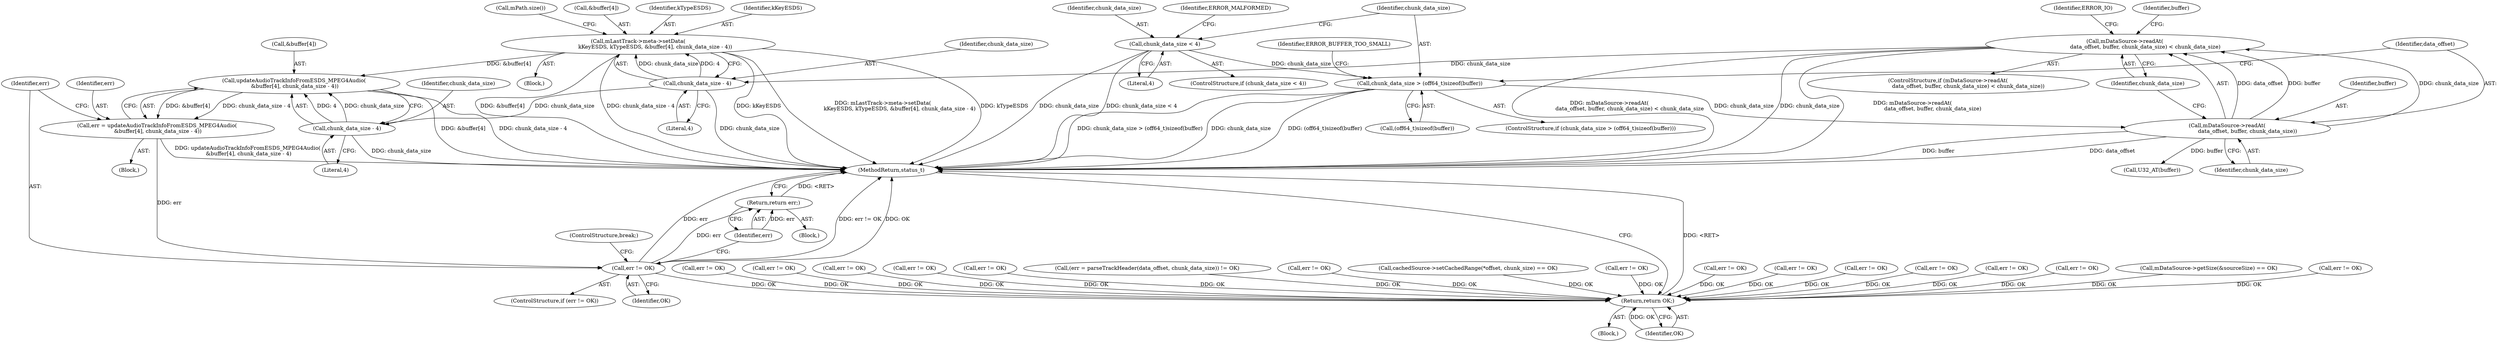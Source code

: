 digraph "0_Android_463a6f807e187828442949d1924e143cf07778c6@array" {
"1002120" [label="(Call,updateAudioTrackInfoFromESDS_MPEG4Audio(\n &buffer[4], chunk_data_size - 4))"];
"1002090" [label="(Call,mLastTrack->meta->setData(\n                    kKeyESDS, kTypeESDS, &buffer[4], chunk_data_size - 4))"];
"1002097" [label="(Call,chunk_data_size - 4)"];
"1002073" [label="(Call,mDataSource->readAt(\n                        data_offset, buffer, chunk_data_size) < chunk_data_size)"];
"1002074" [label="(Call,mDataSource->readAt(\n                        data_offset, buffer, chunk_data_size))"];
"1002063" [label="(Call,chunk_data_size > (off64_t)sizeof(buffer))"];
"1002055" [label="(Call,chunk_data_size < 4)"];
"1002125" [label="(Call,chunk_data_size - 4)"];
"1002118" [label="(Call,err = updateAudioTrackInfoFromESDS_MPEG4Audio(\n &buffer[4], chunk_data_size - 4))"];
"1002129" [label="(Call,err != OK)"];
"1002133" [label="(Return,return err;)"];
"1002909" [label="(Return,return OK;)"];
"1000493" [label="(Call,err != OK)"];
"1002130" [label="(Identifier,err)"];
"1002909" [label="(Return,return OK;)"];
"1002092" [label="(Identifier,kTypeESDS)"];
"1002090" [label="(Call,mLastTrack->meta->setData(\n                    kKeyESDS, kTypeESDS, &buffer[4], chunk_data_size - 4))"];
"1002091" [label="(Identifier,kKeyESDS)"];
"1002063" [label="(Call,chunk_data_size > (off64_t)sizeof(buffer))"];
"1002055" [label="(Call,chunk_data_size < 4)"];
"1002103" [label="(Call,mPath.size())"];
"1002859" [label="(Call,err != OK)"];
"1001973" [label="(Call,err != OK)"];
"1001992" [label="(Call,err != OK)"];
"1002099" [label="(Literal,4)"];
"1002065" [label="(Call,(off64_t)sizeof(buffer))"];
"1002076" [label="(Identifier,buffer)"];
"1002064" [label="(Identifier,chunk_data_size)"];
"1002093" [label="(Call,&buffer[4])"];
"1002072" [label="(ControlStructure,if (mDataSource->readAt(\n                        data_offset, buffer, chunk_data_size) < chunk_data_size))"];
"1002126" [label="(Identifier,chunk_data_size)"];
"1002071" [label="(Identifier,ERROR_BUFFER_TOO_SMALL)"];
"1002121" [label="(Call,&buffer[4])"];
"1002098" [label="(Identifier,chunk_data_size)"];
"1002125" [label="(Call,chunk_data_size - 4)"];
"1002057" [label="(Literal,4)"];
"1000565" [label="(Call,err != OK)"];
"1002116" [label="(Block,)"];
"1001791" [label="(Call,err != OK)"];
"1002135" [label="(ControlStructure,break;)"];
"1000191" [label="(Call,mDataSource->getSize(&sourceSize) == OK)"];
"1002120" [label="(Call,updateAudioTrackInfoFromESDS_MPEG4Audio(\n &buffer[4], chunk_data_size - 4))"];
"1002118" [label="(Call,err = updateAudioTrackInfoFromESDS_MPEG4Audio(\n &buffer[4], chunk_data_size - 4))"];
"1002133" [label="(Return,return err;)"];
"1001824" [label="(Call,err != OK)"];
"1002054" [label="(ControlStructure,if (chunk_data_size < 4))"];
"1002127" [label="(Literal,4)"];
"1001475" [label="(Call,err != OK)"];
"1002081" [label="(Identifier,ERROR_IO)"];
"1002074" [label="(Call,mDataSource->readAt(\n                        data_offset, buffer, chunk_data_size))"];
"1001744" [label="(Call,err != OK)"];
"1002330" [label="(Call,err != OK)"];
"1002295" [label="(Call,err != OK)"];
"1002049" [label="(Block,)"];
"1000106" [label="(Block,)"];
"1001772" [label="(Call,err != OK)"];
"1002078" [label="(Identifier,chunk_data_size)"];
"1002073" [label="(Call,mDataSource->readAt(\n                        data_offset, buffer, chunk_data_size) < chunk_data_size)"];
"1002084" [label="(Call,U32_AT(buffer))"];
"1002075" [label="(Identifier,data_offset)"];
"1002911" [label="(MethodReturn,status_t)"];
"1000988" [label="(Call,(err = parseTrackHeader(data_offset, chunk_data_size)) != OK)"];
"1001954" [label="(Call,err != OK)"];
"1002128" [label="(ControlStructure,if (err != OK))"];
"1002085" [label="(Identifier,buffer)"];
"1002910" [label="(Identifier,OK)"];
"1002056" [label="(Identifier,chunk_data_size)"];
"1002097" [label="(Call,chunk_data_size - 4)"];
"1002131" [label="(Identifier,OK)"];
"1002134" [label="(Identifier,err)"];
"1000394" [label="(Call,cachedSource->setCachedRange(*offset, chunk_size) == OK)"];
"1002132" [label="(Block,)"];
"1002062" [label="(ControlStructure,if (chunk_data_size > (off64_t)sizeof(buffer)))"];
"1002077" [label="(Identifier,chunk_data_size)"];
"1001610" [label="(Call,err != OK)"];
"1002060" [label="(Identifier,ERROR_MALFORMED)"];
"1002119" [label="(Identifier,err)"];
"1002129" [label="(Call,err != OK)"];
"1002120" -> "1002118"  [label="AST: "];
"1002120" -> "1002125"  [label="CFG: "];
"1002121" -> "1002120"  [label="AST: "];
"1002125" -> "1002120"  [label="AST: "];
"1002118" -> "1002120"  [label="CFG: "];
"1002120" -> "1002911"  [label="DDG: &buffer[4]"];
"1002120" -> "1002911"  [label="DDG: chunk_data_size - 4"];
"1002120" -> "1002118"  [label="DDG: &buffer[4]"];
"1002120" -> "1002118"  [label="DDG: chunk_data_size - 4"];
"1002090" -> "1002120"  [label="DDG: &buffer[4]"];
"1002125" -> "1002120"  [label="DDG: chunk_data_size"];
"1002125" -> "1002120"  [label="DDG: 4"];
"1002090" -> "1002049"  [label="AST: "];
"1002090" -> "1002097"  [label="CFG: "];
"1002091" -> "1002090"  [label="AST: "];
"1002092" -> "1002090"  [label="AST: "];
"1002093" -> "1002090"  [label="AST: "];
"1002097" -> "1002090"  [label="AST: "];
"1002103" -> "1002090"  [label="CFG: "];
"1002090" -> "1002911"  [label="DDG: chunk_data_size - 4"];
"1002090" -> "1002911"  [label="DDG: kKeyESDS"];
"1002090" -> "1002911"  [label="DDG: mLastTrack->meta->setData(\n                    kKeyESDS, kTypeESDS, &buffer[4], chunk_data_size - 4)"];
"1002090" -> "1002911"  [label="DDG: kTypeESDS"];
"1002090" -> "1002911"  [label="DDG: &buffer[4]"];
"1002097" -> "1002090"  [label="DDG: chunk_data_size"];
"1002097" -> "1002090"  [label="DDG: 4"];
"1002097" -> "1002099"  [label="CFG: "];
"1002098" -> "1002097"  [label="AST: "];
"1002099" -> "1002097"  [label="AST: "];
"1002097" -> "1002911"  [label="DDG: chunk_data_size"];
"1002073" -> "1002097"  [label="DDG: chunk_data_size"];
"1002097" -> "1002125"  [label="DDG: chunk_data_size"];
"1002073" -> "1002072"  [label="AST: "];
"1002073" -> "1002078"  [label="CFG: "];
"1002074" -> "1002073"  [label="AST: "];
"1002078" -> "1002073"  [label="AST: "];
"1002081" -> "1002073"  [label="CFG: "];
"1002085" -> "1002073"  [label="CFG: "];
"1002073" -> "1002911"  [label="DDG: mDataSource->readAt(\n                        data_offset, buffer, chunk_data_size) < chunk_data_size"];
"1002073" -> "1002911"  [label="DDG: chunk_data_size"];
"1002073" -> "1002911"  [label="DDG: mDataSource->readAt(\n                        data_offset, buffer, chunk_data_size)"];
"1002074" -> "1002073"  [label="DDG: data_offset"];
"1002074" -> "1002073"  [label="DDG: buffer"];
"1002074" -> "1002073"  [label="DDG: chunk_data_size"];
"1002074" -> "1002077"  [label="CFG: "];
"1002075" -> "1002074"  [label="AST: "];
"1002076" -> "1002074"  [label="AST: "];
"1002077" -> "1002074"  [label="AST: "];
"1002078" -> "1002074"  [label="CFG: "];
"1002074" -> "1002911"  [label="DDG: data_offset"];
"1002074" -> "1002911"  [label="DDG: buffer"];
"1002063" -> "1002074"  [label="DDG: chunk_data_size"];
"1002074" -> "1002084"  [label="DDG: buffer"];
"1002063" -> "1002062"  [label="AST: "];
"1002063" -> "1002065"  [label="CFG: "];
"1002064" -> "1002063"  [label="AST: "];
"1002065" -> "1002063"  [label="AST: "];
"1002071" -> "1002063"  [label="CFG: "];
"1002075" -> "1002063"  [label="CFG: "];
"1002063" -> "1002911"  [label="DDG: (off64_t)sizeof(buffer)"];
"1002063" -> "1002911"  [label="DDG: chunk_data_size > (off64_t)sizeof(buffer)"];
"1002063" -> "1002911"  [label="DDG: chunk_data_size"];
"1002055" -> "1002063"  [label="DDG: chunk_data_size"];
"1002055" -> "1002054"  [label="AST: "];
"1002055" -> "1002057"  [label="CFG: "];
"1002056" -> "1002055"  [label="AST: "];
"1002057" -> "1002055"  [label="AST: "];
"1002060" -> "1002055"  [label="CFG: "];
"1002064" -> "1002055"  [label="CFG: "];
"1002055" -> "1002911"  [label="DDG: chunk_data_size < 4"];
"1002055" -> "1002911"  [label="DDG: chunk_data_size"];
"1002125" -> "1002127"  [label="CFG: "];
"1002126" -> "1002125"  [label="AST: "];
"1002127" -> "1002125"  [label="AST: "];
"1002125" -> "1002911"  [label="DDG: chunk_data_size"];
"1002118" -> "1002116"  [label="AST: "];
"1002119" -> "1002118"  [label="AST: "];
"1002130" -> "1002118"  [label="CFG: "];
"1002118" -> "1002911"  [label="DDG: updateAudioTrackInfoFromESDS_MPEG4Audio(\n &buffer[4], chunk_data_size - 4)"];
"1002118" -> "1002129"  [label="DDG: err"];
"1002129" -> "1002128"  [label="AST: "];
"1002129" -> "1002131"  [label="CFG: "];
"1002130" -> "1002129"  [label="AST: "];
"1002131" -> "1002129"  [label="AST: "];
"1002134" -> "1002129"  [label="CFG: "];
"1002135" -> "1002129"  [label="CFG: "];
"1002129" -> "1002911"  [label="DDG: OK"];
"1002129" -> "1002911"  [label="DDG: err"];
"1002129" -> "1002911"  [label="DDG: err != OK"];
"1002129" -> "1002133"  [label="DDG: err"];
"1002129" -> "1002909"  [label="DDG: OK"];
"1002133" -> "1002132"  [label="AST: "];
"1002133" -> "1002134"  [label="CFG: "];
"1002134" -> "1002133"  [label="AST: "];
"1002911" -> "1002133"  [label="CFG: "];
"1002133" -> "1002911"  [label="DDG: <RET>"];
"1002134" -> "1002133"  [label="DDG: err"];
"1002909" -> "1000106"  [label="AST: "];
"1002909" -> "1002910"  [label="CFG: "];
"1002910" -> "1002909"  [label="AST: "];
"1002911" -> "1002909"  [label="CFG: "];
"1002909" -> "1002911"  [label="DDG: <RET>"];
"1002910" -> "1002909"  [label="DDG: OK"];
"1002295" -> "1002909"  [label="DDG: OK"];
"1000191" -> "1002909"  [label="DDG: OK"];
"1001744" -> "1002909"  [label="DDG: OK"];
"1000493" -> "1002909"  [label="DDG: OK"];
"1000565" -> "1002909"  [label="DDG: OK"];
"1001772" -> "1002909"  [label="DDG: OK"];
"1001791" -> "1002909"  [label="DDG: OK"];
"1000394" -> "1002909"  [label="DDG: OK"];
"1002859" -> "1002909"  [label="DDG: OK"];
"1001973" -> "1002909"  [label="DDG: OK"];
"1001475" -> "1002909"  [label="DDG: OK"];
"1001610" -> "1002909"  [label="DDG: OK"];
"1001992" -> "1002909"  [label="DDG: OK"];
"1001954" -> "1002909"  [label="DDG: OK"];
"1000988" -> "1002909"  [label="DDG: OK"];
"1001824" -> "1002909"  [label="DDG: OK"];
"1002330" -> "1002909"  [label="DDG: OK"];
}

